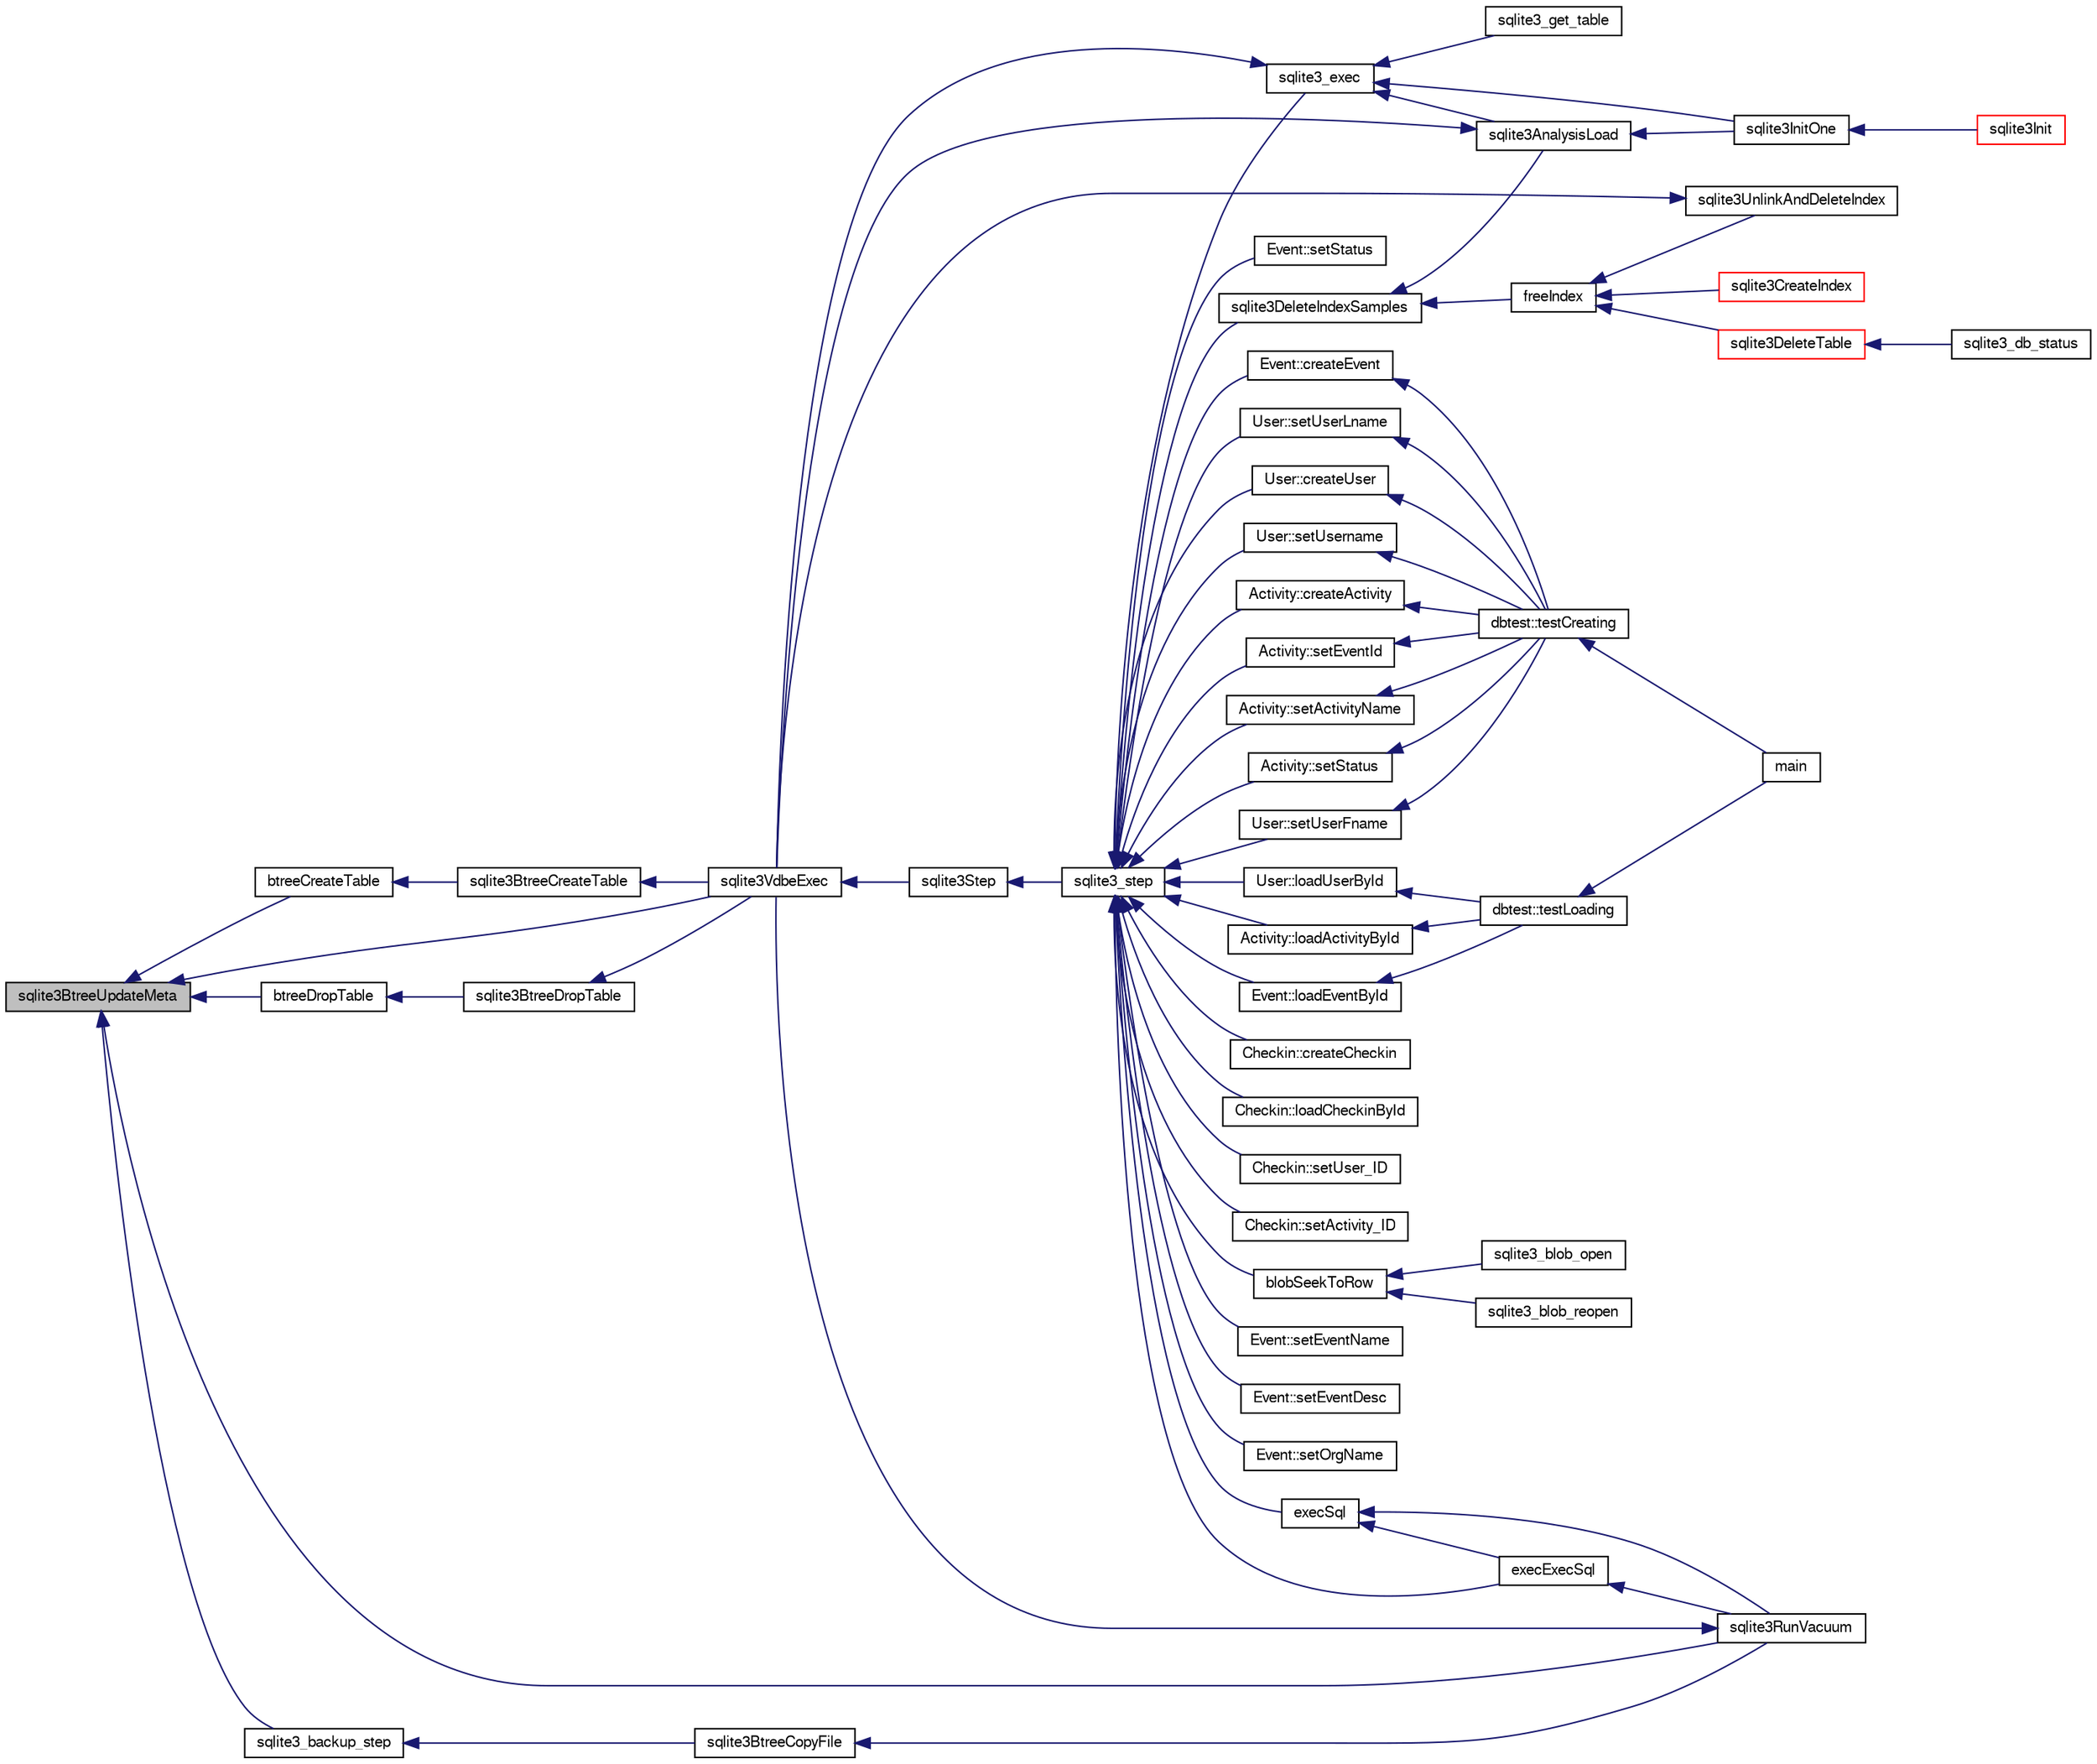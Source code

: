 digraph "sqlite3BtreeUpdateMeta"
{
  edge [fontname="FreeSans",fontsize="10",labelfontname="FreeSans",labelfontsize="10"];
  node [fontname="FreeSans",fontsize="10",shape=record];
  rankdir="LR";
  Node468311 [label="sqlite3BtreeUpdateMeta",height=0.2,width=0.4,color="black", fillcolor="grey75", style="filled", fontcolor="black"];
  Node468311 -> Node468312 [dir="back",color="midnightblue",fontsize="10",style="solid",fontname="FreeSans"];
  Node468312 [label="btreeCreateTable",height=0.2,width=0.4,color="black", fillcolor="white", style="filled",URL="$sqlite3_8c.html#a48e09eaac366a6b585edd02553872954"];
  Node468312 -> Node468313 [dir="back",color="midnightblue",fontsize="10",style="solid",fontname="FreeSans"];
  Node468313 [label="sqlite3BtreeCreateTable",height=0.2,width=0.4,color="black", fillcolor="white", style="filled",URL="$sqlite3_8c.html#a1a9ef91a0faff12254ec3f58cade3291"];
  Node468313 -> Node468314 [dir="back",color="midnightblue",fontsize="10",style="solid",fontname="FreeSans"];
  Node468314 [label="sqlite3VdbeExec",height=0.2,width=0.4,color="black", fillcolor="white", style="filled",URL="$sqlite3_8c.html#a8ce40a614bdc56719c4d642b1e4dfb21"];
  Node468314 -> Node468315 [dir="back",color="midnightblue",fontsize="10",style="solid",fontname="FreeSans"];
  Node468315 [label="sqlite3Step",height=0.2,width=0.4,color="black", fillcolor="white", style="filled",URL="$sqlite3_8c.html#a3f2872e873e2758a4beedad1d5113554"];
  Node468315 -> Node468316 [dir="back",color="midnightblue",fontsize="10",style="solid",fontname="FreeSans"];
  Node468316 [label="sqlite3_step",height=0.2,width=0.4,color="black", fillcolor="white", style="filled",URL="$sqlite3_8h.html#ac1e491ce36b7471eb28387f7d3c74334"];
  Node468316 -> Node468317 [dir="back",color="midnightblue",fontsize="10",style="solid",fontname="FreeSans"];
  Node468317 [label="Activity::createActivity",height=0.2,width=0.4,color="black", fillcolor="white", style="filled",URL="$classActivity.html#a813cc5e52c14ab49b39014c134e3425b"];
  Node468317 -> Node468318 [dir="back",color="midnightblue",fontsize="10",style="solid",fontname="FreeSans"];
  Node468318 [label="dbtest::testCreating",height=0.2,width=0.4,color="black", fillcolor="white", style="filled",URL="$classdbtest.html#a8193e88a7df657069c8a6bd09c8243b7"];
  Node468318 -> Node468319 [dir="back",color="midnightblue",fontsize="10",style="solid",fontname="FreeSans"];
  Node468319 [label="main",height=0.2,width=0.4,color="black", fillcolor="white", style="filled",URL="$test_8cpp.html#ae66f6b31b5ad750f1fe042a706a4e3d4"];
  Node468316 -> Node468320 [dir="back",color="midnightblue",fontsize="10",style="solid",fontname="FreeSans"];
  Node468320 [label="Activity::loadActivityById",height=0.2,width=0.4,color="black", fillcolor="white", style="filled",URL="$classActivity.html#abe4ffb4f08a47212ebf9013259d9e7fd"];
  Node468320 -> Node468321 [dir="back",color="midnightblue",fontsize="10",style="solid",fontname="FreeSans"];
  Node468321 [label="dbtest::testLoading",height=0.2,width=0.4,color="black", fillcolor="white", style="filled",URL="$classdbtest.html#a6f98d82a2c8e2b9040848763504ddae1"];
  Node468321 -> Node468319 [dir="back",color="midnightblue",fontsize="10",style="solid",fontname="FreeSans"];
  Node468316 -> Node468322 [dir="back",color="midnightblue",fontsize="10",style="solid",fontname="FreeSans"];
  Node468322 [label="Activity::setEventId",height=0.2,width=0.4,color="black", fillcolor="white", style="filled",URL="$classActivity.html#adb1d0fd0d08f473e068f0a4086bfa9ca"];
  Node468322 -> Node468318 [dir="back",color="midnightblue",fontsize="10",style="solid",fontname="FreeSans"];
  Node468316 -> Node468323 [dir="back",color="midnightblue",fontsize="10",style="solid",fontname="FreeSans"];
  Node468323 [label="Activity::setActivityName",height=0.2,width=0.4,color="black", fillcolor="white", style="filled",URL="$classActivity.html#a62dc3737b33915a36086f9dd26d16a81"];
  Node468323 -> Node468318 [dir="back",color="midnightblue",fontsize="10",style="solid",fontname="FreeSans"];
  Node468316 -> Node468324 [dir="back",color="midnightblue",fontsize="10",style="solid",fontname="FreeSans"];
  Node468324 [label="Activity::setStatus",height=0.2,width=0.4,color="black", fillcolor="white", style="filled",URL="$classActivity.html#af618135a7738f4d2a7ee147a8ef912ea"];
  Node468324 -> Node468318 [dir="back",color="midnightblue",fontsize="10",style="solid",fontname="FreeSans"];
  Node468316 -> Node468325 [dir="back",color="midnightblue",fontsize="10",style="solid",fontname="FreeSans"];
  Node468325 [label="Checkin::createCheckin",height=0.2,width=0.4,color="black", fillcolor="white", style="filled",URL="$classCheckin.html#a4e40acdf7fff0e607f6de4f24f3a163c"];
  Node468316 -> Node468326 [dir="back",color="midnightblue",fontsize="10",style="solid",fontname="FreeSans"];
  Node468326 [label="Checkin::loadCheckinById",height=0.2,width=0.4,color="black", fillcolor="white", style="filled",URL="$classCheckin.html#a3461f70ea6c68475225f2a07f78a21e0"];
  Node468316 -> Node468327 [dir="back",color="midnightblue",fontsize="10",style="solid",fontname="FreeSans"];
  Node468327 [label="Checkin::setUser_ID",height=0.2,width=0.4,color="black", fillcolor="white", style="filled",URL="$classCheckin.html#a76ab640f4f912876dbebf183db5359c6"];
  Node468316 -> Node468328 [dir="back",color="midnightblue",fontsize="10",style="solid",fontname="FreeSans"];
  Node468328 [label="Checkin::setActivity_ID",height=0.2,width=0.4,color="black", fillcolor="white", style="filled",URL="$classCheckin.html#ab2ff3ec2604ec73a42af25874a00b232"];
  Node468316 -> Node468329 [dir="back",color="midnightblue",fontsize="10",style="solid",fontname="FreeSans"];
  Node468329 [label="Event::createEvent",height=0.2,width=0.4,color="black", fillcolor="white", style="filled",URL="$classEvent.html#a77adb9f4a46ffb32c2d931f0691f5903"];
  Node468329 -> Node468318 [dir="back",color="midnightblue",fontsize="10",style="solid",fontname="FreeSans"];
  Node468316 -> Node468330 [dir="back",color="midnightblue",fontsize="10",style="solid",fontname="FreeSans"];
  Node468330 [label="Event::loadEventById",height=0.2,width=0.4,color="black", fillcolor="white", style="filled",URL="$classEvent.html#afa66cea33f722dbeecb69cc98fdea055"];
  Node468330 -> Node468321 [dir="back",color="midnightblue",fontsize="10",style="solid",fontname="FreeSans"];
  Node468316 -> Node468331 [dir="back",color="midnightblue",fontsize="10",style="solid",fontname="FreeSans"];
  Node468331 [label="Event::setEventName",height=0.2,width=0.4,color="black", fillcolor="white", style="filled",URL="$classEvent.html#a10596b6ca077df05184e30d62b08729d"];
  Node468316 -> Node468332 [dir="back",color="midnightblue",fontsize="10",style="solid",fontname="FreeSans"];
  Node468332 [label="Event::setEventDesc",height=0.2,width=0.4,color="black", fillcolor="white", style="filled",URL="$classEvent.html#ae36b8377dcae792f1c5c4726024c981b"];
  Node468316 -> Node468333 [dir="back",color="midnightblue",fontsize="10",style="solid",fontname="FreeSans"];
  Node468333 [label="Event::setOrgName",height=0.2,width=0.4,color="black", fillcolor="white", style="filled",URL="$classEvent.html#a19aac0f776bd764563a54977656cf680"];
  Node468316 -> Node468334 [dir="back",color="midnightblue",fontsize="10",style="solid",fontname="FreeSans"];
  Node468334 [label="Event::setStatus",height=0.2,width=0.4,color="black", fillcolor="white", style="filled",URL="$classEvent.html#ab0a6b9285af0f4172eb841e2b80f8972"];
  Node468316 -> Node468335 [dir="back",color="midnightblue",fontsize="10",style="solid",fontname="FreeSans"];
  Node468335 [label="blobSeekToRow",height=0.2,width=0.4,color="black", fillcolor="white", style="filled",URL="$sqlite3_8c.html#afff57e13332b98c8a44a7cebe38962ab"];
  Node468335 -> Node468336 [dir="back",color="midnightblue",fontsize="10",style="solid",fontname="FreeSans"];
  Node468336 [label="sqlite3_blob_open",height=0.2,width=0.4,color="black", fillcolor="white", style="filled",URL="$sqlite3_8h.html#adb8ad839a5bdd62a43785132bc7dd518"];
  Node468335 -> Node468337 [dir="back",color="midnightblue",fontsize="10",style="solid",fontname="FreeSans"];
  Node468337 [label="sqlite3_blob_reopen",height=0.2,width=0.4,color="black", fillcolor="white", style="filled",URL="$sqlite3_8h.html#abc77c24fdc0150138490359a94360f7e"];
  Node468316 -> Node468338 [dir="back",color="midnightblue",fontsize="10",style="solid",fontname="FreeSans"];
  Node468338 [label="sqlite3DeleteIndexSamples",height=0.2,width=0.4,color="black", fillcolor="white", style="filled",URL="$sqlite3_8c.html#aaeda0302fbf61397ec009f65bed047ef"];
  Node468338 -> Node468339 [dir="back",color="midnightblue",fontsize="10",style="solid",fontname="FreeSans"];
  Node468339 [label="sqlite3AnalysisLoad",height=0.2,width=0.4,color="black", fillcolor="white", style="filled",URL="$sqlite3_8c.html#a48a2301c27e1d3d68708b9b8761b5a01"];
  Node468339 -> Node468314 [dir="back",color="midnightblue",fontsize="10",style="solid",fontname="FreeSans"];
  Node468339 -> Node468340 [dir="back",color="midnightblue",fontsize="10",style="solid",fontname="FreeSans"];
  Node468340 [label="sqlite3InitOne",height=0.2,width=0.4,color="black", fillcolor="white", style="filled",URL="$sqlite3_8c.html#ac4318b25df65269906b0379251fe9b85"];
  Node468340 -> Node468341 [dir="back",color="midnightblue",fontsize="10",style="solid",fontname="FreeSans"];
  Node468341 [label="sqlite3Init",height=0.2,width=0.4,color="red", fillcolor="white", style="filled",URL="$sqlite3_8c.html#aed74e3dc765631a833f522f425ff5a48"];
  Node468338 -> Node468441 [dir="back",color="midnightblue",fontsize="10",style="solid",fontname="FreeSans"];
  Node468441 [label="freeIndex",height=0.2,width=0.4,color="black", fillcolor="white", style="filled",URL="$sqlite3_8c.html#a00907c99c18d5bcb9d0b38c077146c31"];
  Node468441 -> Node468442 [dir="back",color="midnightblue",fontsize="10",style="solid",fontname="FreeSans"];
  Node468442 [label="sqlite3UnlinkAndDeleteIndex",height=0.2,width=0.4,color="black", fillcolor="white", style="filled",URL="$sqlite3_8c.html#a889f2dcb438c56db37a6d61e9f25e244"];
  Node468442 -> Node468314 [dir="back",color="midnightblue",fontsize="10",style="solid",fontname="FreeSans"];
  Node468441 -> Node468443 [dir="back",color="midnightblue",fontsize="10",style="solid",fontname="FreeSans"];
  Node468443 [label="sqlite3DeleteTable",height=0.2,width=0.4,color="red", fillcolor="white", style="filled",URL="$sqlite3_8c.html#a7fd3d507375a381a3807f92735318973"];
  Node468443 -> Node468444 [dir="back",color="midnightblue",fontsize="10",style="solid",fontname="FreeSans"];
  Node468444 [label="sqlite3_db_status",height=0.2,width=0.4,color="black", fillcolor="white", style="filled",URL="$sqlite3_8h.html#ab64e8333313ee2e44116842711818940"];
  Node468441 -> Node468353 [dir="back",color="midnightblue",fontsize="10",style="solid",fontname="FreeSans"];
  Node468353 [label="sqlite3CreateIndex",height=0.2,width=0.4,color="red", fillcolor="white", style="filled",URL="$sqlite3_8c.html#a8dbe5e590ab6c58a8c45f34f7c81e825"];
  Node468316 -> Node468507 [dir="back",color="midnightblue",fontsize="10",style="solid",fontname="FreeSans"];
  Node468507 [label="sqlite3_exec",height=0.2,width=0.4,color="black", fillcolor="white", style="filled",URL="$sqlite3_8h.html#a97487ec8150e0bcc8fa392ab8f0e24db"];
  Node468507 -> Node468314 [dir="back",color="midnightblue",fontsize="10",style="solid",fontname="FreeSans"];
  Node468507 -> Node468339 [dir="back",color="midnightblue",fontsize="10",style="solid",fontname="FreeSans"];
  Node468507 -> Node468340 [dir="back",color="midnightblue",fontsize="10",style="solid",fontname="FreeSans"];
  Node468507 -> Node468508 [dir="back",color="midnightblue",fontsize="10",style="solid",fontname="FreeSans"];
  Node468508 [label="sqlite3_get_table",height=0.2,width=0.4,color="black", fillcolor="white", style="filled",URL="$sqlite3_8h.html#a5effeac4e12df57beaa35c5be1f61579"];
  Node468316 -> Node468498 [dir="back",color="midnightblue",fontsize="10",style="solid",fontname="FreeSans"];
  Node468498 [label="execSql",height=0.2,width=0.4,color="black", fillcolor="white", style="filled",URL="$sqlite3_8c.html#a7d16651b98a110662f4c265eff0246cb"];
  Node468498 -> Node468499 [dir="back",color="midnightblue",fontsize="10",style="solid",fontname="FreeSans"];
  Node468499 [label="execExecSql",height=0.2,width=0.4,color="black", fillcolor="white", style="filled",URL="$sqlite3_8c.html#ac1be09a6c047f21133d16378d301e0d4"];
  Node468499 -> Node468500 [dir="back",color="midnightblue",fontsize="10",style="solid",fontname="FreeSans"];
  Node468500 [label="sqlite3RunVacuum",height=0.2,width=0.4,color="black", fillcolor="white", style="filled",URL="$sqlite3_8c.html#a5e83ddc7b3e7e8e79ad5d1fc92de1d2f"];
  Node468500 -> Node468314 [dir="back",color="midnightblue",fontsize="10",style="solid",fontname="FreeSans"];
  Node468498 -> Node468500 [dir="back",color="midnightblue",fontsize="10",style="solid",fontname="FreeSans"];
  Node468316 -> Node468499 [dir="back",color="midnightblue",fontsize="10",style="solid",fontname="FreeSans"];
  Node468316 -> Node468501 [dir="back",color="midnightblue",fontsize="10",style="solid",fontname="FreeSans"];
  Node468501 [label="User::createUser",height=0.2,width=0.4,color="black", fillcolor="white", style="filled",URL="$classUser.html#a22ed673939e8cc0a136130b809bba513"];
  Node468501 -> Node468318 [dir="back",color="midnightblue",fontsize="10",style="solid",fontname="FreeSans"];
  Node468316 -> Node468502 [dir="back",color="midnightblue",fontsize="10",style="solid",fontname="FreeSans"];
  Node468502 [label="User::loadUserById",height=0.2,width=0.4,color="black", fillcolor="white", style="filled",URL="$classUser.html#a863377665b7fb83c5547dcf9727f5092"];
  Node468502 -> Node468321 [dir="back",color="midnightblue",fontsize="10",style="solid",fontname="FreeSans"];
  Node468316 -> Node468503 [dir="back",color="midnightblue",fontsize="10",style="solid",fontname="FreeSans"];
  Node468503 [label="User::setUsername",height=0.2,width=0.4,color="black", fillcolor="white", style="filled",URL="$classUser.html#aa0497022a136cb78de785b0a39ae60b1"];
  Node468503 -> Node468318 [dir="back",color="midnightblue",fontsize="10",style="solid",fontname="FreeSans"];
  Node468316 -> Node468504 [dir="back",color="midnightblue",fontsize="10",style="solid",fontname="FreeSans"];
  Node468504 [label="User::setUserFname",height=0.2,width=0.4,color="black", fillcolor="white", style="filled",URL="$classUser.html#a72657eb55cd0ca437b4841a43f19912f"];
  Node468504 -> Node468318 [dir="back",color="midnightblue",fontsize="10",style="solid",fontname="FreeSans"];
  Node468316 -> Node468505 [dir="back",color="midnightblue",fontsize="10",style="solid",fontname="FreeSans"];
  Node468505 [label="User::setUserLname",height=0.2,width=0.4,color="black", fillcolor="white", style="filled",URL="$classUser.html#aa25973387e5afe1aa6f60dd6545e33b5"];
  Node468505 -> Node468318 [dir="back",color="midnightblue",fontsize="10",style="solid",fontname="FreeSans"];
  Node468311 -> Node468575 [dir="back",color="midnightblue",fontsize="10",style="solid",fontname="FreeSans"];
  Node468575 [label="btreeDropTable",height=0.2,width=0.4,color="black", fillcolor="white", style="filled",URL="$sqlite3_8c.html#abba4061ea34842db278e91f537d2c2ff"];
  Node468575 -> Node468576 [dir="back",color="midnightblue",fontsize="10",style="solid",fontname="FreeSans"];
  Node468576 [label="sqlite3BtreeDropTable",height=0.2,width=0.4,color="black", fillcolor="white", style="filled",URL="$sqlite3_8c.html#a7b9a218bc08d8acfc94b74ea5c47eaa8"];
  Node468576 -> Node468314 [dir="back",color="midnightblue",fontsize="10",style="solid",fontname="FreeSans"];
  Node468311 -> Node468527 [dir="back",color="midnightblue",fontsize="10",style="solid",fontname="FreeSans"];
  Node468527 [label="sqlite3_backup_step",height=0.2,width=0.4,color="black", fillcolor="white", style="filled",URL="$sqlite3_8h.html#a1699b75e98d082eebc465a9e64c35269"];
  Node468527 -> Node468528 [dir="back",color="midnightblue",fontsize="10",style="solid",fontname="FreeSans"];
  Node468528 [label="sqlite3BtreeCopyFile",height=0.2,width=0.4,color="black", fillcolor="white", style="filled",URL="$sqlite3_8c.html#a4d9e19a79f0d5c1dfcef0bd137ae83f9"];
  Node468528 -> Node468500 [dir="back",color="midnightblue",fontsize="10",style="solid",fontname="FreeSans"];
  Node468311 -> Node468314 [dir="back",color="midnightblue",fontsize="10",style="solid",fontname="FreeSans"];
  Node468311 -> Node468500 [dir="back",color="midnightblue",fontsize="10",style="solid",fontname="FreeSans"];
}
